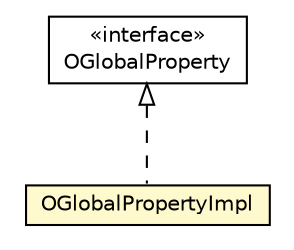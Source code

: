 #!/usr/local/bin/dot
#
# Class diagram 
# Generated by UMLGraph version R5_6-24-gf6e263 (http://www.umlgraph.org/)
#

digraph G {
	edge [fontname="Helvetica",fontsize=10,labelfontname="Helvetica",labelfontsize=10];
	node [fontname="Helvetica",fontsize=10,shape=plaintext];
	nodesep=0.25;
	ranksep=0.5;
	// com.orientechnologies.orient.core.metadata.schema.OGlobalProperty
	c3660411 [label=<<table title="com.orientechnologies.orient.core.metadata.schema.OGlobalProperty" border="0" cellborder="1" cellspacing="0" cellpadding="2" port="p" href="./OGlobalProperty.html">
		<tr><td><table border="0" cellspacing="0" cellpadding="1">
<tr><td align="center" balign="center"> &#171;interface&#187; </td></tr>
<tr><td align="center" balign="center"> OGlobalProperty </td></tr>
		</table></td></tr>
		</table>>, URL="./OGlobalProperty.html", fontname="Helvetica", fontcolor="black", fontsize=10.0];
	// com.orientechnologies.orient.core.metadata.schema.OGlobalPropertyImpl
	c3660426 [label=<<table title="com.orientechnologies.orient.core.metadata.schema.OGlobalPropertyImpl" border="0" cellborder="1" cellspacing="0" cellpadding="2" port="p" bgcolor="lemonChiffon" href="./OGlobalPropertyImpl.html">
		<tr><td><table border="0" cellspacing="0" cellpadding="1">
<tr><td align="center" balign="center"> OGlobalPropertyImpl </td></tr>
		</table></td></tr>
		</table>>, URL="./OGlobalPropertyImpl.html", fontname="Helvetica", fontcolor="black", fontsize=10.0];
	//com.orientechnologies.orient.core.metadata.schema.OGlobalPropertyImpl implements com.orientechnologies.orient.core.metadata.schema.OGlobalProperty
	c3660411:p -> c3660426:p [dir=back,arrowtail=empty,style=dashed];
}

